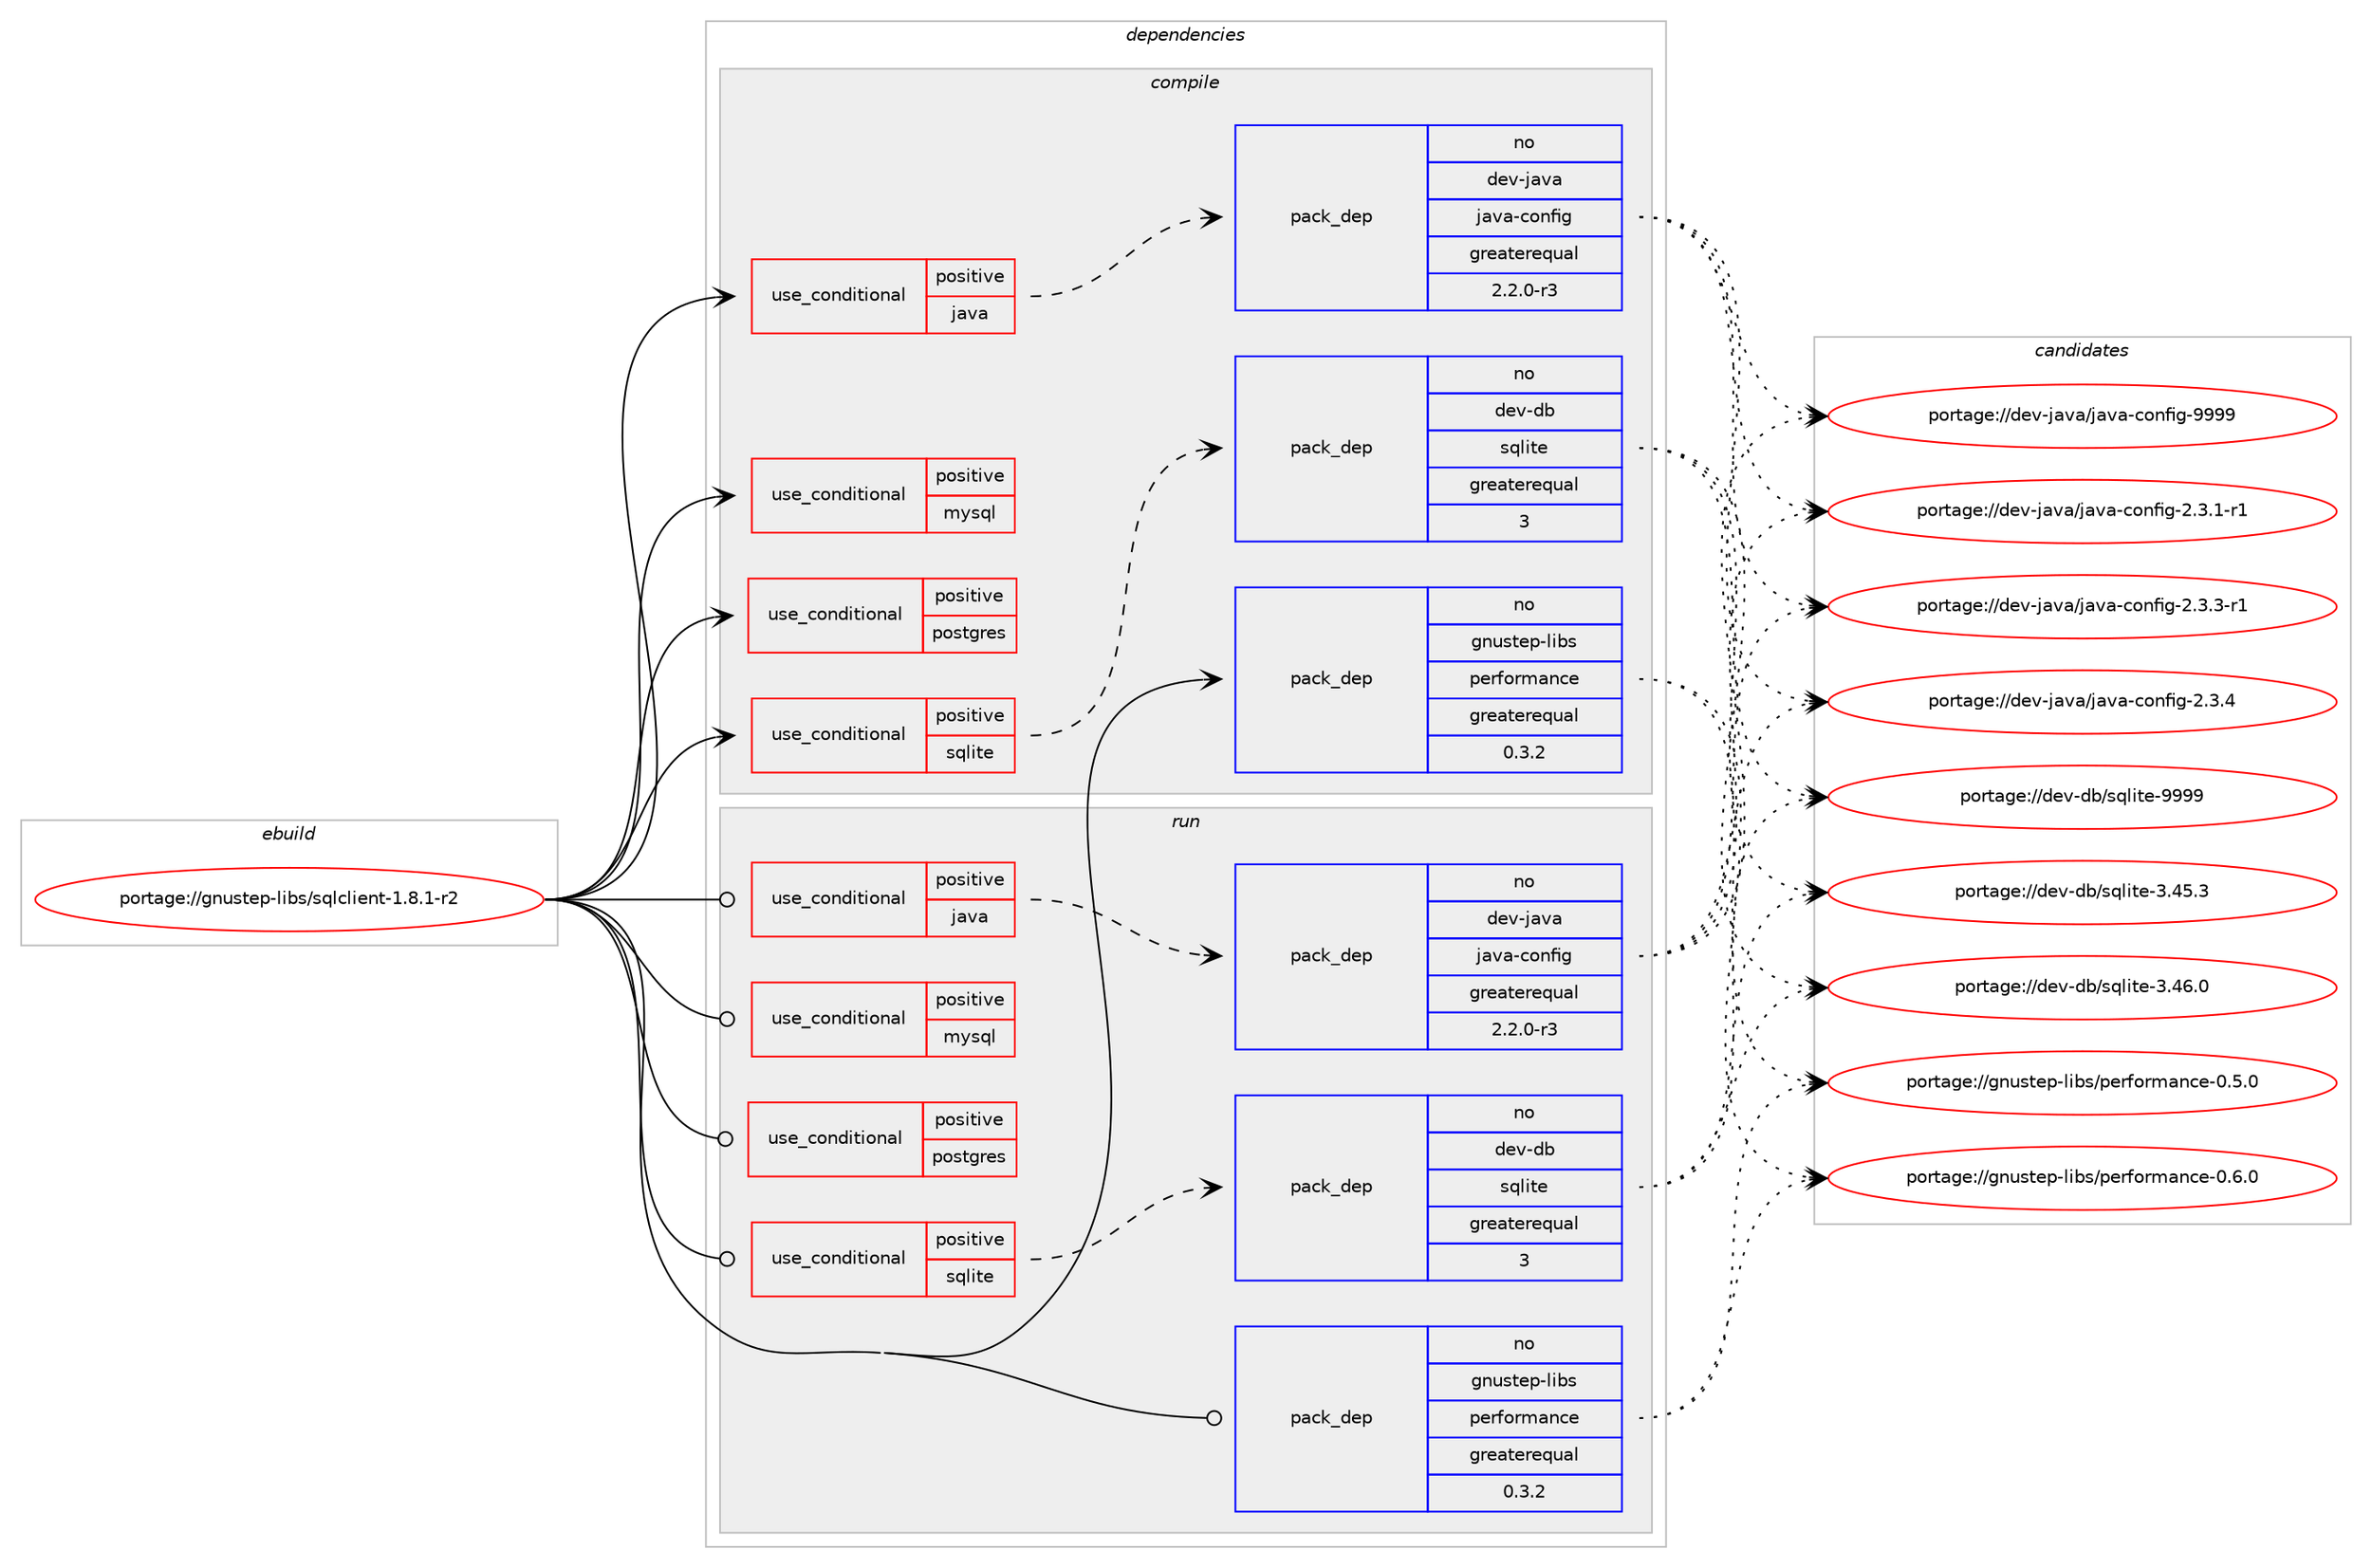 digraph prolog {

# *************
# Graph options
# *************

newrank=true;
concentrate=true;
compound=true;
graph [rankdir=LR,fontname=Helvetica,fontsize=10,ranksep=1.5];#, ranksep=2.5, nodesep=0.2];
edge  [arrowhead=vee];
node  [fontname=Helvetica,fontsize=10];

# **********
# The ebuild
# **********

subgraph cluster_leftcol {
color=gray;
rank=same;
label=<<i>ebuild</i>>;
id [label="portage://gnustep-libs/sqlclient-1.8.1-r2", color=red, width=4, href="../gnustep-libs/sqlclient-1.8.1-r2.svg"];
}

# ****************
# The dependencies
# ****************

subgraph cluster_midcol {
color=gray;
label=<<i>dependencies</i>>;
subgraph cluster_compile {
fillcolor="#eeeeee";
style=filled;
label=<<i>compile</i>>;
subgraph cond64624 {
dependency120652 [label=<<TABLE BORDER="0" CELLBORDER="1" CELLSPACING="0" CELLPADDING="4"><TR><TD ROWSPAN="3" CELLPADDING="10">use_conditional</TD></TR><TR><TD>positive</TD></TR><TR><TD>java</TD></TR></TABLE>>, shape=none, color=red];
subgraph pack54502 {
dependency120653 [label=<<TABLE BORDER="0" CELLBORDER="1" CELLSPACING="0" CELLPADDING="4" WIDTH="220"><TR><TD ROWSPAN="6" CELLPADDING="30">pack_dep</TD></TR><TR><TD WIDTH="110">no</TD></TR><TR><TD>dev-java</TD></TR><TR><TD>java-config</TD></TR><TR><TD>greaterequal</TD></TR><TR><TD>2.2.0-r3</TD></TR></TABLE>>, shape=none, color=blue];
}
dependency120652:e -> dependency120653:w [weight=20,style="dashed",arrowhead="vee"];
}
id:e -> dependency120652:w [weight=20,style="solid",arrowhead="vee"];
subgraph cond64625 {
dependency120654 [label=<<TABLE BORDER="0" CELLBORDER="1" CELLSPACING="0" CELLPADDING="4"><TR><TD ROWSPAN="3" CELLPADDING="10">use_conditional</TD></TR><TR><TD>positive</TD></TR><TR><TD>mysql</TD></TR></TABLE>>, shape=none, color=red];
# *** BEGIN UNKNOWN DEPENDENCY TYPE (TODO) ***
# dependency120654 -> package_dependency(portage://gnustep-libs/sqlclient-1.8.1-r2,install,no,dev-db,mysql-connector-c,none,[,,],any_same_slot,[])
# *** END UNKNOWN DEPENDENCY TYPE (TODO) ***

}
id:e -> dependency120654:w [weight=20,style="solid",arrowhead="vee"];
subgraph cond64626 {
dependency120655 [label=<<TABLE BORDER="0" CELLBORDER="1" CELLSPACING="0" CELLPADDING="4"><TR><TD ROWSPAN="3" CELLPADDING="10">use_conditional</TD></TR><TR><TD>positive</TD></TR><TR><TD>postgres</TD></TR></TABLE>>, shape=none, color=red];
# *** BEGIN UNKNOWN DEPENDENCY TYPE (TODO) ***
# dependency120655 -> package_dependency(portage://gnustep-libs/sqlclient-1.8.1-r2,install,no,dev-db,postgresql,none,[,,],any_same_slot,[])
# *** END UNKNOWN DEPENDENCY TYPE (TODO) ***

}
id:e -> dependency120655:w [weight=20,style="solid",arrowhead="vee"];
subgraph cond64627 {
dependency120656 [label=<<TABLE BORDER="0" CELLBORDER="1" CELLSPACING="0" CELLPADDING="4"><TR><TD ROWSPAN="3" CELLPADDING="10">use_conditional</TD></TR><TR><TD>positive</TD></TR><TR><TD>sqlite</TD></TR></TABLE>>, shape=none, color=red];
subgraph pack54503 {
dependency120657 [label=<<TABLE BORDER="0" CELLBORDER="1" CELLSPACING="0" CELLPADDING="4" WIDTH="220"><TR><TD ROWSPAN="6" CELLPADDING="30">pack_dep</TD></TR><TR><TD WIDTH="110">no</TD></TR><TR><TD>dev-db</TD></TR><TR><TD>sqlite</TD></TR><TR><TD>greaterequal</TD></TR><TR><TD>3</TD></TR></TABLE>>, shape=none, color=blue];
}
dependency120656:e -> dependency120657:w [weight=20,style="dashed",arrowhead="vee"];
}
id:e -> dependency120656:w [weight=20,style="solid",arrowhead="vee"];
subgraph pack54504 {
dependency120658 [label=<<TABLE BORDER="0" CELLBORDER="1" CELLSPACING="0" CELLPADDING="4" WIDTH="220"><TR><TD ROWSPAN="6" CELLPADDING="30">pack_dep</TD></TR><TR><TD WIDTH="110">no</TD></TR><TR><TD>gnustep-libs</TD></TR><TR><TD>performance</TD></TR><TR><TD>greaterequal</TD></TR><TR><TD>0.3.2</TD></TR></TABLE>>, shape=none, color=blue];
}
id:e -> dependency120658:w [weight=20,style="solid",arrowhead="vee"];
# *** BEGIN UNKNOWN DEPENDENCY TYPE (TODO) ***
# id -> package_dependency(portage://gnustep-libs/sqlclient-1.8.1-r2,install,no,virtual,gnustep-back,none,[,,],[],[])
# *** END UNKNOWN DEPENDENCY TYPE (TODO) ***

}
subgraph cluster_compileandrun {
fillcolor="#eeeeee";
style=filled;
label=<<i>compile and run</i>>;
}
subgraph cluster_run {
fillcolor="#eeeeee";
style=filled;
label=<<i>run</i>>;
subgraph cond64628 {
dependency120659 [label=<<TABLE BORDER="0" CELLBORDER="1" CELLSPACING="0" CELLPADDING="4"><TR><TD ROWSPAN="3" CELLPADDING="10">use_conditional</TD></TR><TR><TD>positive</TD></TR><TR><TD>java</TD></TR></TABLE>>, shape=none, color=red];
subgraph pack54505 {
dependency120660 [label=<<TABLE BORDER="0" CELLBORDER="1" CELLSPACING="0" CELLPADDING="4" WIDTH="220"><TR><TD ROWSPAN="6" CELLPADDING="30">pack_dep</TD></TR><TR><TD WIDTH="110">no</TD></TR><TR><TD>dev-java</TD></TR><TR><TD>java-config</TD></TR><TR><TD>greaterequal</TD></TR><TR><TD>2.2.0-r3</TD></TR></TABLE>>, shape=none, color=blue];
}
dependency120659:e -> dependency120660:w [weight=20,style="dashed",arrowhead="vee"];
}
id:e -> dependency120659:w [weight=20,style="solid",arrowhead="odot"];
subgraph cond64629 {
dependency120661 [label=<<TABLE BORDER="0" CELLBORDER="1" CELLSPACING="0" CELLPADDING="4"><TR><TD ROWSPAN="3" CELLPADDING="10">use_conditional</TD></TR><TR><TD>positive</TD></TR><TR><TD>mysql</TD></TR></TABLE>>, shape=none, color=red];
# *** BEGIN UNKNOWN DEPENDENCY TYPE (TODO) ***
# dependency120661 -> package_dependency(portage://gnustep-libs/sqlclient-1.8.1-r2,run,no,dev-db,mysql-connector-c,none,[,,],any_same_slot,[])
# *** END UNKNOWN DEPENDENCY TYPE (TODO) ***

}
id:e -> dependency120661:w [weight=20,style="solid",arrowhead="odot"];
subgraph cond64630 {
dependency120662 [label=<<TABLE BORDER="0" CELLBORDER="1" CELLSPACING="0" CELLPADDING="4"><TR><TD ROWSPAN="3" CELLPADDING="10">use_conditional</TD></TR><TR><TD>positive</TD></TR><TR><TD>postgres</TD></TR></TABLE>>, shape=none, color=red];
# *** BEGIN UNKNOWN DEPENDENCY TYPE (TODO) ***
# dependency120662 -> package_dependency(portage://gnustep-libs/sqlclient-1.8.1-r2,run,no,dev-db,postgresql,none,[,,],any_same_slot,[])
# *** END UNKNOWN DEPENDENCY TYPE (TODO) ***

}
id:e -> dependency120662:w [weight=20,style="solid",arrowhead="odot"];
subgraph cond64631 {
dependency120663 [label=<<TABLE BORDER="0" CELLBORDER="1" CELLSPACING="0" CELLPADDING="4"><TR><TD ROWSPAN="3" CELLPADDING="10">use_conditional</TD></TR><TR><TD>positive</TD></TR><TR><TD>sqlite</TD></TR></TABLE>>, shape=none, color=red];
subgraph pack54506 {
dependency120664 [label=<<TABLE BORDER="0" CELLBORDER="1" CELLSPACING="0" CELLPADDING="4" WIDTH="220"><TR><TD ROWSPAN="6" CELLPADDING="30">pack_dep</TD></TR><TR><TD WIDTH="110">no</TD></TR><TR><TD>dev-db</TD></TR><TR><TD>sqlite</TD></TR><TR><TD>greaterequal</TD></TR><TR><TD>3</TD></TR></TABLE>>, shape=none, color=blue];
}
dependency120663:e -> dependency120664:w [weight=20,style="dashed",arrowhead="vee"];
}
id:e -> dependency120663:w [weight=20,style="solid",arrowhead="odot"];
subgraph pack54507 {
dependency120665 [label=<<TABLE BORDER="0" CELLBORDER="1" CELLSPACING="0" CELLPADDING="4" WIDTH="220"><TR><TD ROWSPAN="6" CELLPADDING="30">pack_dep</TD></TR><TR><TD WIDTH="110">no</TD></TR><TR><TD>gnustep-libs</TD></TR><TR><TD>performance</TD></TR><TR><TD>greaterequal</TD></TR><TR><TD>0.3.2</TD></TR></TABLE>>, shape=none, color=blue];
}
id:e -> dependency120665:w [weight=20,style="solid",arrowhead="odot"];
# *** BEGIN UNKNOWN DEPENDENCY TYPE (TODO) ***
# id -> package_dependency(portage://gnustep-libs/sqlclient-1.8.1-r2,run,no,virtual,gnustep-back,none,[,,],[],[])
# *** END UNKNOWN DEPENDENCY TYPE (TODO) ***

}
}

# **************
# The candidates
# **************

subgraph cluster_choices {
rank=same;
color=gray;
label=<<i>candidates</i>>;

subgraph choice54502 {
color=black;
nodesep=1;
choice10010111845106971189747106971189745991111101021051034550465146494511449 [label="portage://dev-java/java-config-2.3.1-r1", color=red, width=4,href="../dev-java/java-config-2.3.1-r1.svg"];
choice10010111845106971189747106971189745991111101021051034550465146514511449 [label="portage://dev-java/java-config-2.3.3-r1", color=red, width=4,href="../dev-java/java-config-2.3.3-r1.svg"];
choice1001011184510697118974710697118974599111110102105103455046514652 [label="portage://dev-java/java-config-2.3.4", color=red, width=4,href="../dev-java/java-config-2.3.4.svg"];
choice10010111845106971189747106971189745991111101021051034557575757 [label="portage://dev-java/java-config-9999", color=red, width=4,href="../dev-java/java-config-9999.svg"];
dependency120653:e -> choice10010111845106971189747106971189745991111101021051034550465146494511449:w [style=dotted,weight="100"];
dependency120653:e -> choice10010111845106971189747106971189745991111101021051034550465146514511449:w [style=dotted,weight="100"];
dependency120653:e -> choice1001011184510697118974710697118974599111110102105103455046514652:w [style=dotted,weight="100"];
dependency120653:e -> choice10010111845106971189747106971189745991111101021051034557575757:w [style=dotted,weight="100"];
}
subgraph choice54503 {
color=black;
nodesep=1;
choice10010111845100984711511310810511610145514652534651 [label="portage://dev-db/sqlite-3.45.3", color=red, width=4,href="../dev-db/sqlite-3.45.3.svg"];
choice10010111845100984711511310810511610145514652544648 [label="portage://dev-db/sqlite-3.46.0", color=red, width=4,href="../dev-db/sqlite-3.46.0.svg"];
choice1001011184510098471151131081051161014557575757 [label="portage://dev-db/sqlite-9999", color=red, width=4,href="../dev-db/sqlite-9999.svg"];
dependency120657:e -> choice10010111845100984711511310810511610145514652534651:w [style=dotted,weight="100"];
dependency120657:e -> choice10010111845100984711511310810511610145514652544648:w [style=dotted,weight="100"];
dependency120657:e -> choice1001011184510098471151131081051161014557575757:w [style=dotted,weight="100"];
}
subgraph choice54504 {
color=black;
nodesep=1;
choice1031101171151161011124510810598115471121011141021111141099711099101454846534648 [label="portage://gnustep-libs/performance-0.5.0", color=red, width=4,href="../gnustep-libs/performance-0.5.0.svg"];
choice1031101171151161011124510810598115471121011141021111141099711099101454846544648 [label="portage://gnustep-libs/performance-0.6.0", color=red, width=4,href="../gnustep-libs/performance-0.6.0.svg"];
dependency120658:e -> choice1031101171151161011124510810598115471121011141021111141099711099101454846534648:w [style=dotted,weight="100"];
dependency120658:e -> choice1031101171151161011124510810598115471121011141021111141099711099101454846544648:w [style=dotted,weight="100"];
}
subgraph choice54505 {
color=black;
nodesep=1;
choice10010111845106971189747106971189745991111101021051034550465146494511449 [label="portage://dev-java/java-config-2.3.1-r1", color=red, width=4,href="../dev-java/java-config-2.3.1-r1.svg"];
choice10010111845106971189747106971189745991111101021051034550465146514511449 [label="portage://dev-java/java-config-2.3.3-r1", color=red, width=4,href="../dev-java/java-config-2.3.3-r1.svg"];
choice1001011184510697118974710697118974599111110102105103455046514652 [label="portage://dev-java/java-config-2.3.4", color=red, width=4,href="../dev-java/java-config-2.3.4.svg"];
choice10010111845106971189747106971189745991111101021051034557575757 [label="portage://dev-java/java-config-9999", color=red, width=4,href="../dev-java/java-config-9999.svg"];
dependency120660:e -> choice10010111845106971189747106971189745991111101021051034550465146494511449:w [style=dotted,weight="100"];
dependency120660:e -> choice10010111845106971189747106971189745991111101021051034550465146514511449:w [style=dotted,weight="100"];
dependency120660:e -> choice1001011184510697118974710697118974599111110102105103455046514652:w [style=dotted,weight="100"];
dependency120660:e -> choice10010111845106971189747106971189745991111101021051034557575757:w [style=dotted,weight="100"];
}
subgraph choice54506 {
color=black;
nodesep=1;
choice10010111845100984711511310810511610145514652534651 [label="portage://dev-db/sqlite-3.45.3", color=red, width=4,href="../dev-db/sqlite-3.45.3.svg"];
choice10010111845100984711511310810511610145514652544648 [label="portage://dev-db/sqlite-3.46.0", color=red, width=4,href="../dev-db/sqlite-3.46.0.svg"];
choice1001011184510098471151131081051161014557575757 [label="portage://dev-db/sqlite-9999", color=red, width=4,href="../dev-db/sqlite-9999.svg"];
dependency120664:e -> choice10010111845100984711511310810511610145514652534651:w [style=dotted,weight="100"];
dependency120664:e -> choice10010111845100984711511310810511610145514652544648:w [style=dotted,weight="100"];
dependency120664:e -> choice1001011184510098471151131081051161014557575757:w [style=dotted,weight="100"];
}
subgraph choice54507 {
color=black;
nodesep=1;
choice1031101171151161011124510810598115471121011141021111141099711099101454846534648 [label="portage://gnustep-libs/performance-0.5.0", color=red, width=4,href="../gnustep-libs/performance-0.5.0.svg"];
choice1031101171151161011124510810598115471121011141021111141099711099101454846544648 [label="portage://gnustep-libs/performance-0.6.0", color=red, width=4,href="../gnustep-libs/performance-0.6.0.svg"];
dependency120665:e -> choice1031101171151161011124510810598115471121011141021111141099711099101454846534648:w [style=dotted,weight="100"];
dependency120665:e -> choice1031101171151161011124510810598115471121011141021111141099711099101454846544648:w [style=dotted,weight="100"];
}
}

}
